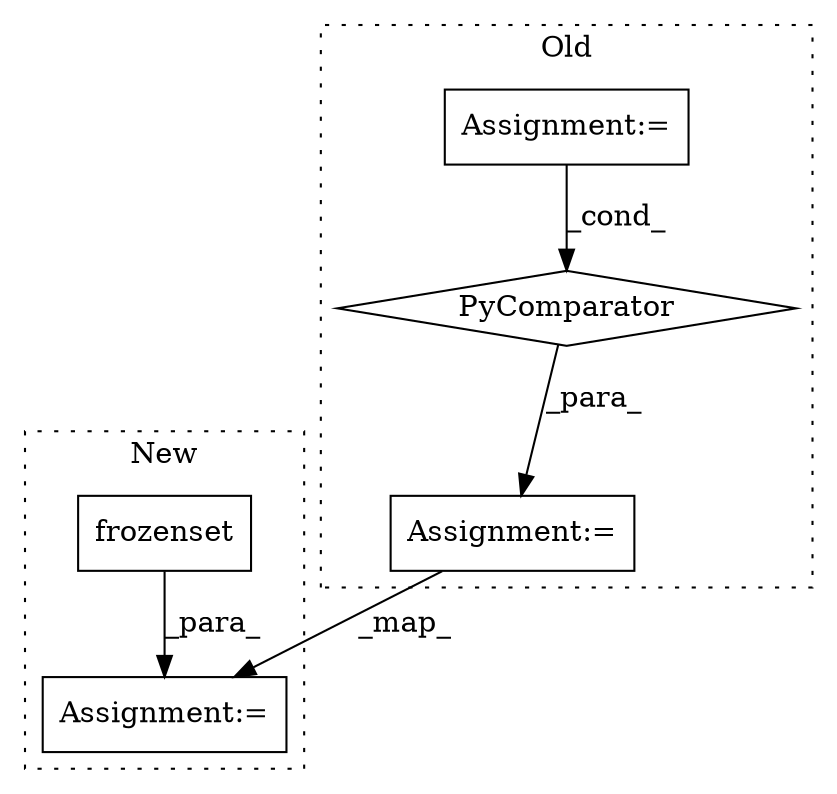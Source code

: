 digraph G {
subgraph cluster0 {
1 [label="PyComparator" a="113" s="666" l="21" shape="diamond"];
3 [label="Assignment:=" a="7" s="666" l="21" shape="box"];
4 [label="Assignment:=" a="7" s="567" l="1" shape="box"];
label = "Old";
style="dotted";
}
subgraph cluster1 {
2 [label="frozenset" a="32" s="543,583" l="10,1" shape="box"];
5 [label="Assignment:=" a="7" s="542" l="1" shape="box"];
label = "New";
style="dotted";
}
1 -> 4 [label="_para_"];
2 -> 5 [label="_para_"];
3 -> 1 [label="_cond_"];
4 -> 5 [label="_map_"];
}